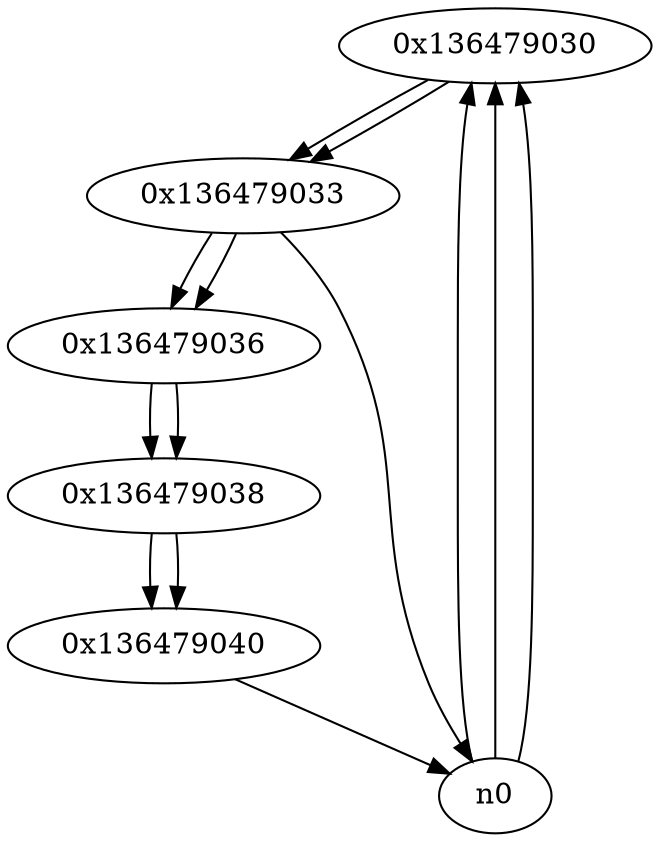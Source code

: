 digraph G{
/* nodes */
  n1 [label="0x136479030"]
  n2 [label="0x136479033"]
  n3 [label="0x136479036"]
  n4 [label="0x136479038"]
  n5 [label="0x136479040"]
/* edges */
n1 -> n2;
n0 -> n1;
n0 -> n1;
n0 -> n1;
n2 -> n3;
n2 -> n0;
n1 -> n2;
n3 -> n4;
n2 -> n3;
n4 -> n5;
n3 -> n4;
n5 -> n0;
n4 -> n5;
}
